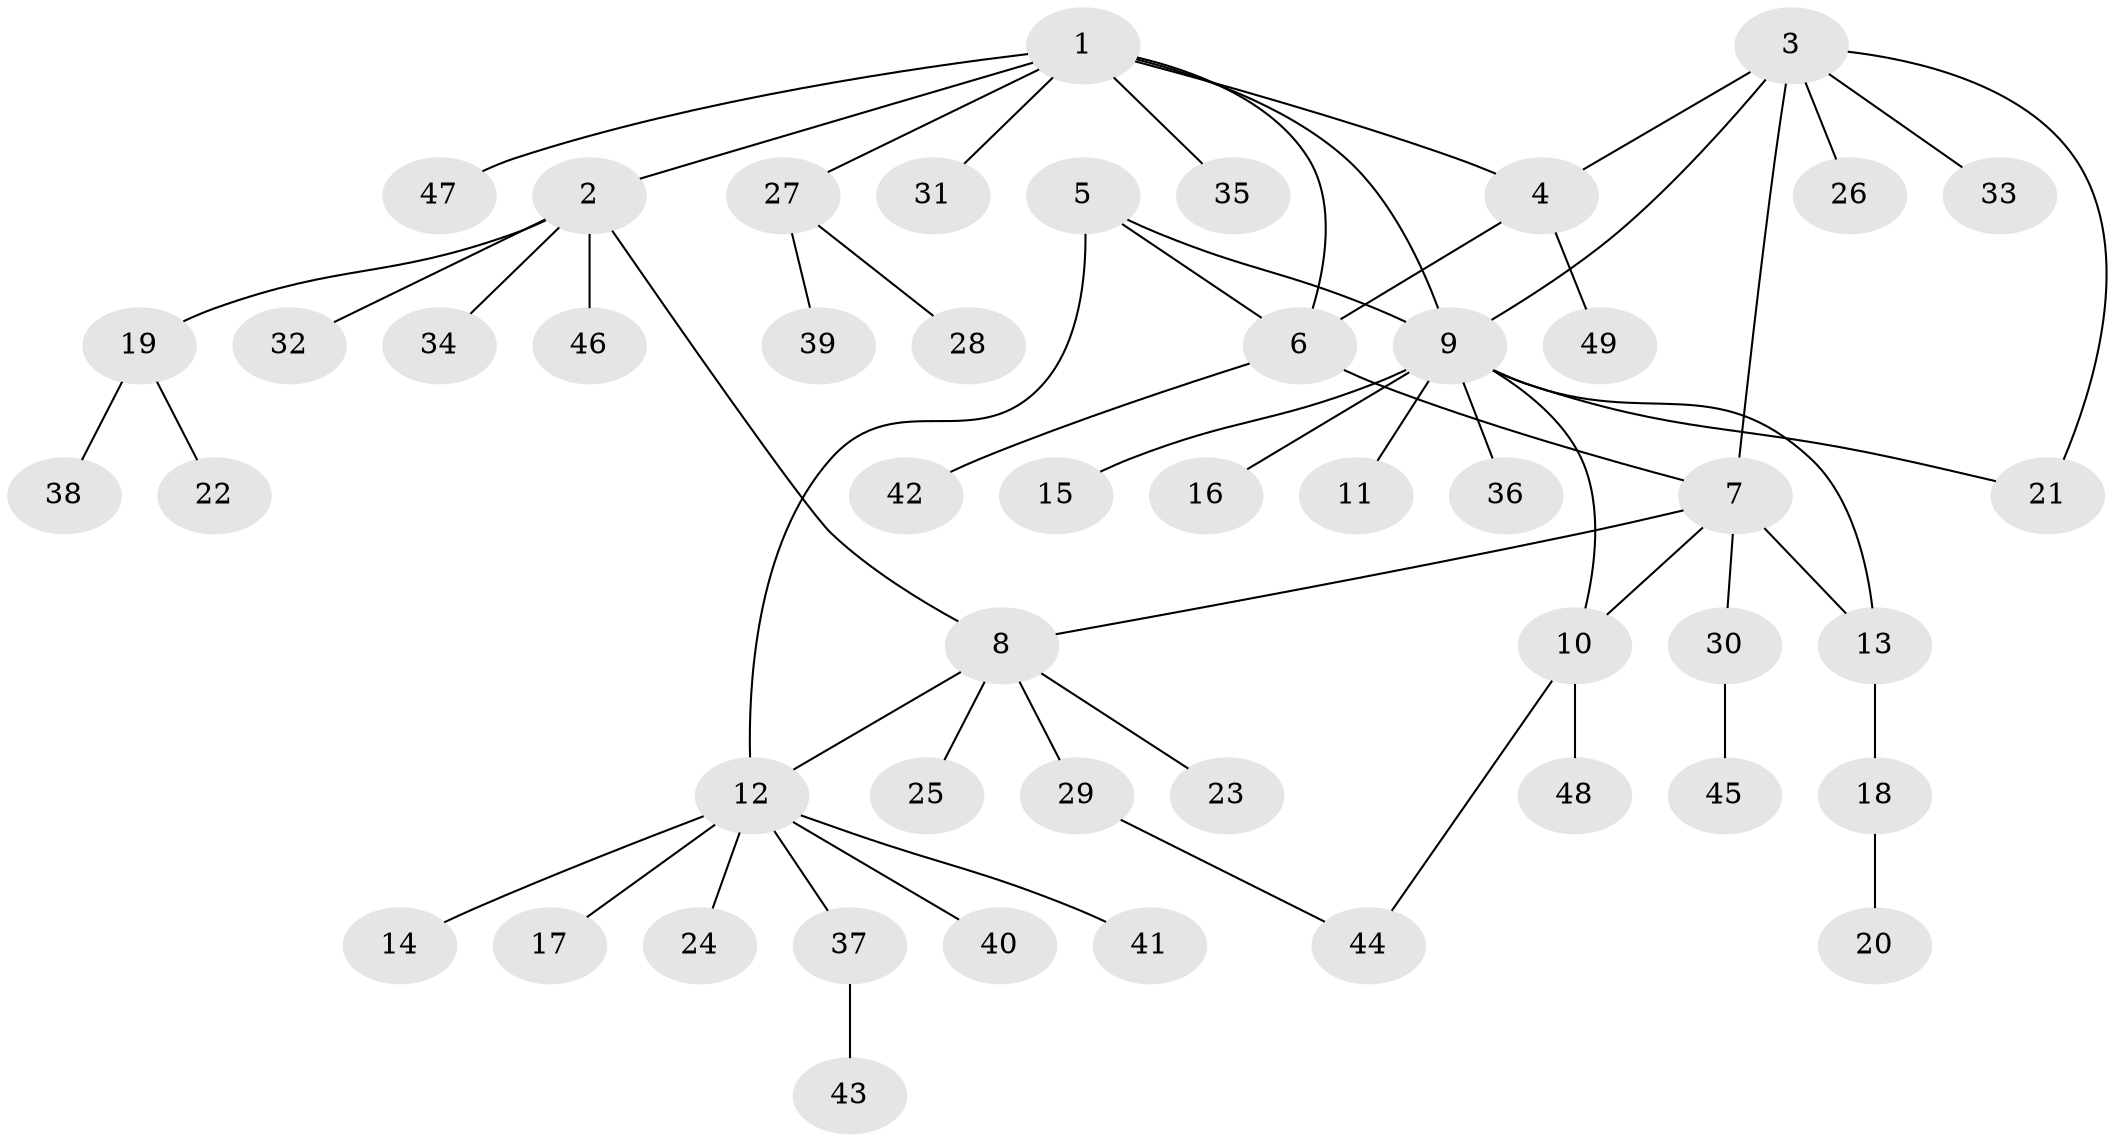 // Generated by graph-tools (version 1.1) at 2025/16/03/09/25 04:16:06]
// undirected, 49 vertices, 58 edges
graph export_dot {
graph [start="1"]
  node [color=gray90,style=filled];
  1;
  2;
  3;
  4;
  5;
  6;
  7;
  8;
  9;
  10;
  11;
  12;
  13;
  14;
  15;
  16;
  17;
  18;
  19;
  20;
  21;
  22;
  23;
  24;
  25;
  26;
  27;
  28;
  29;
  30;
  31;
  32;
  33;
  34;
  35;
  36;
  37;
  38;
  39;
  40;
  41;
  42;
  43;
  44;
  45;
  46;
  47;
  48;
  49;
  1 -- 2;
  1 -- 4;
  1 -- 6;
  1 -- 9;
  1 -- 27;
  1 -- 31;
  1 -- 35;
  1 -- 47;
  2 -- 8;
  2 -- 19;
  2 -- 32;
  2 -- 34;
  2 -- 46;
  3 -- 4;
  3 -- 7;
  3 -- 9;
  3 -- 21;
  3 -- 26;
  3 -- 33;
  4 -- 6;
  4 -- 49;
  5 -- 6;
  5 -- 9;
  5 -- 12;
  6 -- 7;
  6 -- 42;
  7 -- 8;
  7 -- 10;
  7 -- 13;
  7 -- 30;
  8 -- 12;
  8 -- 23;
  8 -- 25;
  8 -- 29;
  9 -- 10;
  9 -- 11;
  9 -- 13;
  9 -- 15;
  9 -- 16;
  9 -- 21;
  9 -- 36;
  10 -- 44;
  10 -- 48;
  12 -- 14;
  12 -- 17;
  12 -- 24;
  12 -- 37;
  12 -- 40;
  12 -- 41;
  13 -- 18;
  18 -- 20;
  19 -- 22;
  19 -- 38;
  27 -- 28;
  27 -- 39;
  29 -- 44;
  30 -- 45;
  37 -- 43;
}
